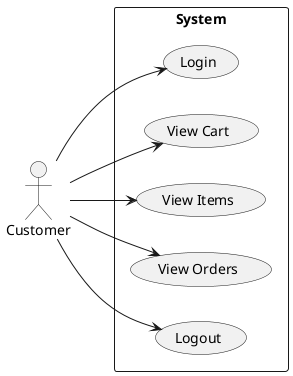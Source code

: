 @startuml customer
left to right direction
actor Customer
rectangle "System" as system {
  (Login)
  (View Cart)
  (View Items)
  (View Orders)
  (Logout)
}
Customer --> (Login)
Customer --> (View Cart)
Customer --> (View Items)
Customer --> (View Orders)
Customer --> (Logout)
@enduml